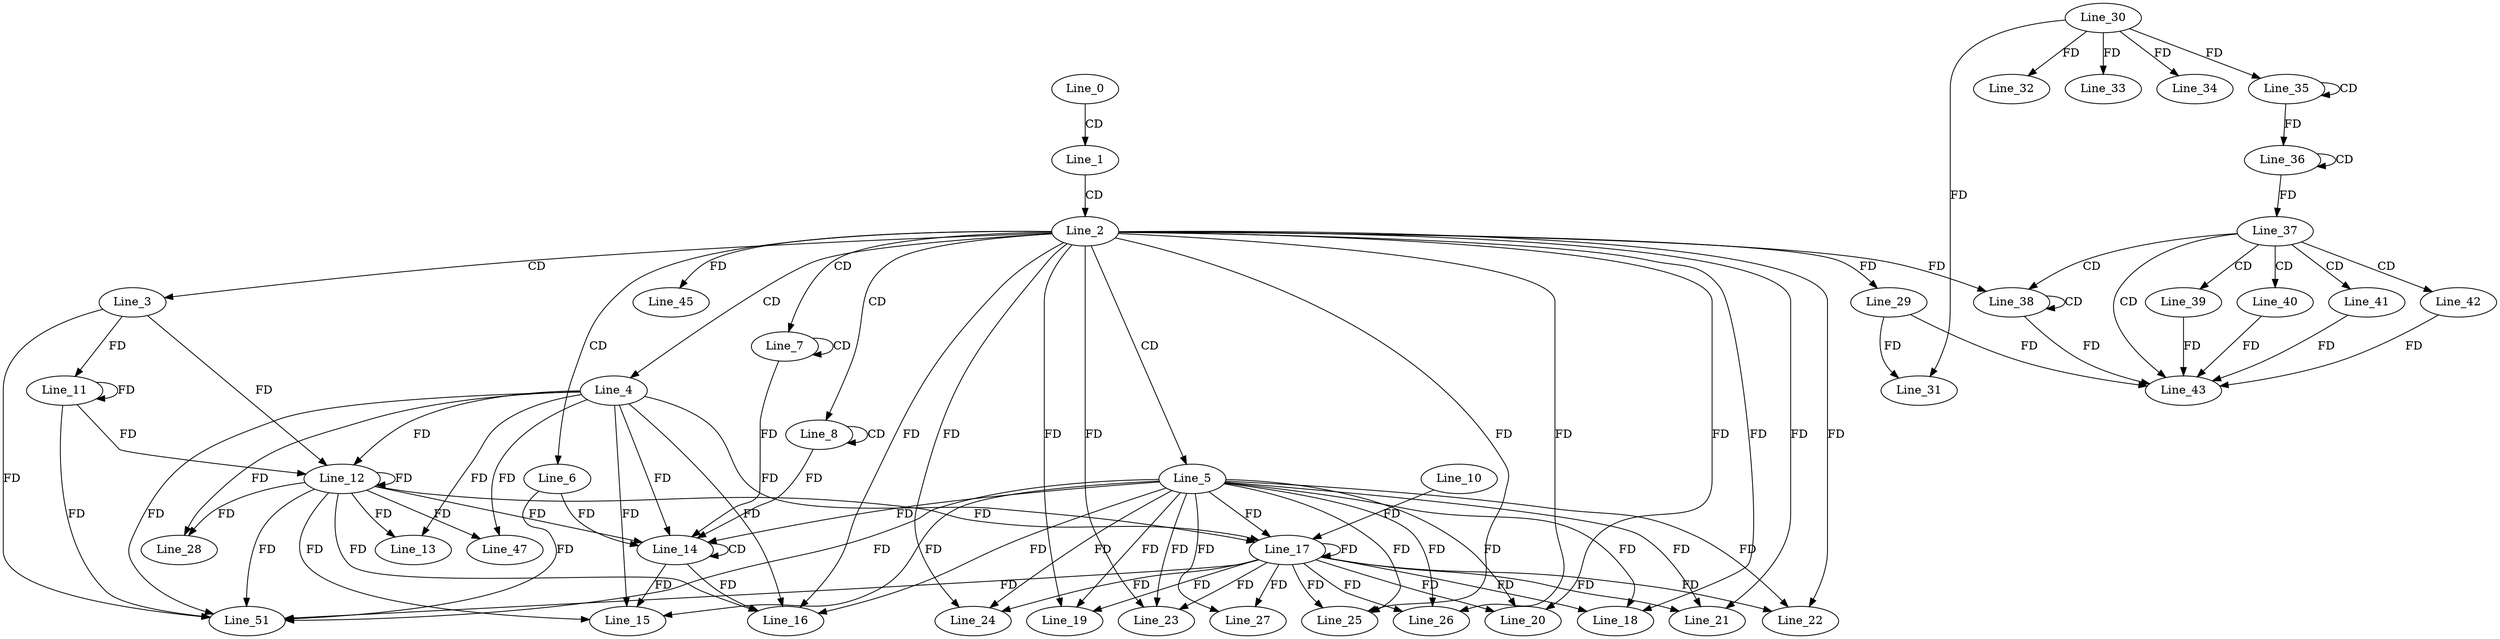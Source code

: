 digraph G {
  Line_0;
  Line_1;
  Line_2;
  Line_3;
  Line_4;
  Line_5;
  Line_6;
  Line_7;
  Line_7;
  Line_8;
  Line_8;
  Line_11;
  Line_11;
  Line_12;
  Line_12;
  Line_13;
  Line_14;
  Line_14;
  Line_15;
  Line_16;
  Line_17;
  Line_17;
  Line_10;
  Line_18;
  Line_18;
  Line_19;
  Line_19;
  Line_20;
  Line_20;
  Line_21;
  Line_21;
  Line_22;
  Line_22;
  Line_23;
  Line_23;
  Line_24;
  Line_24;
  Line_25;
  Line_25;
  Line_26;
  Line_26;
  Line_27;
  Line_28;
  Line_29;
  Line_30;
  Line_31;
  Line_29;
  Line_31;
  Line_32;
  Line_33;
  Line_34;
  Line_35;
  Line_35;
  Line_36;
  Line_36;
  Line_37;
  Line_38;
  Line_38;
  Line_39;
  Line_40;
  Line_41;
  Line_42;
  Line_43;
  Line_43;
  Line_45;
  Line_47;
  Line_51;
  Line_0 -> Line_1 [ label="CD" ];
  Line_1 -> Line_2 [ label="CD" ];
  Line_2 -> Line_3 [ label="CD" ];
  Line_2 -> Line_4 [ label="CD" ];
  Line_2 -> Line_5 [ label="CD" ];
  Line_2 -> Line_6 [ label="CD" ];
  Line_2 -> Line_7 [ label="CD" ];
  Line_7 -> Line_7 [ label="CD" ];
  Line_2 -> Line_8 [ label="CD" ];
  Line_8 -> Line_8 [ label="CD" ];
  Line_3 -> Line_11 [ label="FD" ];
  Line_11 -> Line_11 [ label="FD" ];
  Line_4 -> Line_12 [ label="FD" ];
  Line_12 -> Line_12 [ label="FD" ];
  Line_3 -> Line_12 [ label="FD" ];
  Line_11 -> Line_12 [ label="FD" ];
  Line_4 -> Line_13 [ label="FD" ];
  Line_12 -> Line_13 [ label="FD" ];
  Line_14 -> Line_14 [ label="CD" ];
  Line_8 -> Line_14 [ label="FD" ];
  Line_7 -> Line_14 [ label="FD" ];
  Line_4 -> Line_14 [ label="FD" ];
  Line_12 -> Line_14 [ label="FD" ];
  Line_5 -> Line_14 [ label="FD" ];
  Line_6 -> Line_14 [ label="FD" ];
  Line_14 -> Line_15 [ label="FD" ];
  Line_4 -> Line_15 [ label="FD" ];
  Line_12 -> Line_15 [ label="FD" ];
  Line_5 -> Line_15 [ label="FD" ];
  Line_14 -> Line_16 [ label="FD" ];
  Line_2 -> Line_16 [ label="FD" ];
  Line_4 -> Line_16 [ label="FD" ];
  Line_12 -> Line_16 [ label="FD" ];
  Line_5 -> Line_16 [ label="FD" ];
  Line_5 -> Line_17 [ label="FD" ];
  Line_17 -> Line_17 [ label="FD" ];
  Line_4 -> Line_17 [ label="FD" ];
  Line_12 -> Line_17 [ label="FD" ];
  Line_10 -> Line_17 [ label="FD" ];
  Line_5 -> Line_18 [ label="FD" ];
  Line_17 -> Line_18 [ label="FD" ];
  Line_2 -> Line_18 [ label="FD" ];
  Line_5 -> Line_19 [ label="FD" ];
  Line_17 -> Line_19 [ label="FD" ];
  Line_2 -> Line_19 [ label="FD" ];
  Line_5 -> Line_20 [ label="FD" ];
  Line_17 -> Line_20 [ label="FD" ];
  Line_2 -> Line_20 [ label="FD" ];
  Line_5 -> Line_21 [ label="FD" ];
  Line_17 -> Line_21 [ label="FD" ];
  Line_2 -> Line_21 [ label="FD" ];
  Line_5 -> Line_22 [ label="FD" ];
  Line_17 -> Line_22 [ label="FD" ];
  Line_2 -> Line_22 [ label="FD" ];
  Line_5 -> Line_23 [ label="FD" ];
  Line_17 -> Line_23 [ label="FD" ];
  Line_2 -> Line_23 [ label="FD" ];
  Line_5 -> Line_24 [ label="FD" ];
  Line_17 -> Line_24 [ label="FD" ];
  Line_2 -> Line_24 [ label="FD" ];
  Line_5 -> Line_25 [ label="FD" ];
  Line_17 -> Line_25 [ label="FD" ];
  Line_2 -> Line_25 [ label="FD" ];
  Line_5 -> Line_26 [ label="FD" ];
  Line_17 -> Line_26 [ label="FD" ];
  Line_2 -> Line_26 [ label="FD" ];
  Line_5 -> Line_27 [ label="FD" ];
  Line_17 -> Line_27 [ label="FD" ];
  Line_4 -> Line_28 [ label="FD" ];
  Line_12 -> Line_28 [ label="FD" ];
  Line_2 -> Line_29 [ label="FD" ];
  Line_30 -> Line_31 [ label="FD" ];
  Line_29 -> Line_31 [ label="FD" ];
  Line_30 -> Line_32 [ label="FD" ];
  Line_30 -> Line_33 [ label="FD" ];
  Line_30 -> Line_34 [ label="FD" ];
  Line_35 -> Line_35 [ label="CD" ];
  Line_30 -> Line_35 [ label="FD" ];
  Line_36 -> Line_36 [ label="CD" ];
  Line_35 -> Line_36 [ label="FD" ];
  Line_36 -> Line_37 [ label="FD" ];
  Line_37 -> Line_38 [ label="CD" ];
  Line_38 -> Line_38 [ label="CD" ];
  Line_2 -> Line_38 [ label="FD" ];
  Line_37 -> Line_39 [ label="CD" ];
  Line_37 -> Line_40 [ label="CD" ];
  Line_37 -> Line_41 [ label="CD" ];
  Line_37 -> Line_42 [ label="CD" ];
  Line_37 -> Line_43 [ label="CD" ];
  Line_42 -> Line_43 [ label="FD" ];
  Line_38 -> Line_43 [ label="FD" ];
  Line_39 -> Line_43 [ label="FD" ];
  Line_40 -> Line_43 [ label="FD" ];
  Line_41 -> Line_43 [ label="FD" ];
  Line_29 -> Line_43 [ label="FD" ];
  Line_2 -> Line_45 [ label="FD" ];
  Line_4 -> Line_47 [ label="FD" ];
  Line_12 -> Line_47 [ label="FD" ];
  Line_6 -> Line_51 [ label="FD" ];
  Line_5 -> Line_51 [ label="FD" ];
  Line_17 -> Line_51 [ label="FD" ];
  Line_4 -> Line_51 [ label="FD" ];
  Line_12 -> Line_51 [ label="FD" ];
  Line_3 -> Line_51 [ label="FD" ];
  Line_11 -> Line_51 [ label="FD" ];
}
